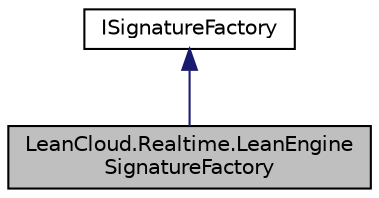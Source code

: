digraph "LeanCloud.Realtime.LeanEngineSignatureFactory"
{
  edge [fontname="Helvetica",fontsize="10",labelfontname="Helvetica",labelfontsize="10"];
  node [fontname="Helvetica",fontsize="10",shape=record];
  Node1 [label="LeanCloud.Realtime.LeanEngine\lSignatureFactory",height=0.2,width=0.4,color="black", fillcolor="grey75", style="filled", fontcolor="black"];
  Node2 -> Node1 [dir="back",color="midnightblue",fontsize="10",style="solid",fontname="Helvetica"];
  Node2 [label="ISignatureFactory",height=0.2,width=0.4,color="black", fillcolor="white", style="filled",URL="$interfaceLeanCloud_1_1Realtime_1_1ISignatureFactory.html",tooltip="https://leancloud.cn/docs/realtime_v2.html::群组功能的签名 "];
}
